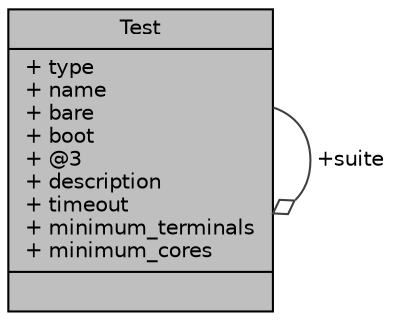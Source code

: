 digraph "Test"
{
  edge [fontname="Helvetica",fontsize="10",labelfontname="Helvetica",labelfontsize="10"];
  node [fontname="Helvetica",fontsize="10",shape=record];
  Node1 [label="{Test\n|+ type\l+ name\l+ bare\l+ boot\l+ @3\l+ description\l+ timeout\l+ minimum_terminals\l+ minimum_cores\l|}",height=0.2,width=0.4,color="black", fillcolor="grey75", style="filled", fontcolor="black"];
  Node1 -> Node1 [color="grey25",fontsize="10",style="solid",label=" +suite" ,arrowhead="odiamond"];
}
